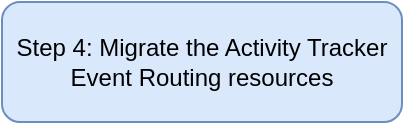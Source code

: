 <mxfile version="18.0.1" type="device"><diagram id="30TV_Ud0RqdOiskKdfKd" name="Page-1"><mxGraphModel dx="1102" dy="865" grid="1" gridSize="10" guides="1" tooltips="1" connect="1" arrows="1" fold="1" page="1" pageScale="1" pageWidth="850" pageHeight="1100" math="0" shadow="0"><root><mxCell id="0"/><mxCell id="1" parent="0"/><mxCell id="u7p3tHKsR6C7oOHg17Er-1" value="Step 4: Migrate the Activity Tracker Event Routing resources" style="rounded=1;whiteSpace=wrap;html=1;fillColor=#dae8fc;strokeColor=#6c8ebf;" parent="1" vertex="1"><mxGeometry x="360" y="410" width="200" height="60" as="geometry"/></mxCell></root></mxGraphModel></diagram></mxfile>